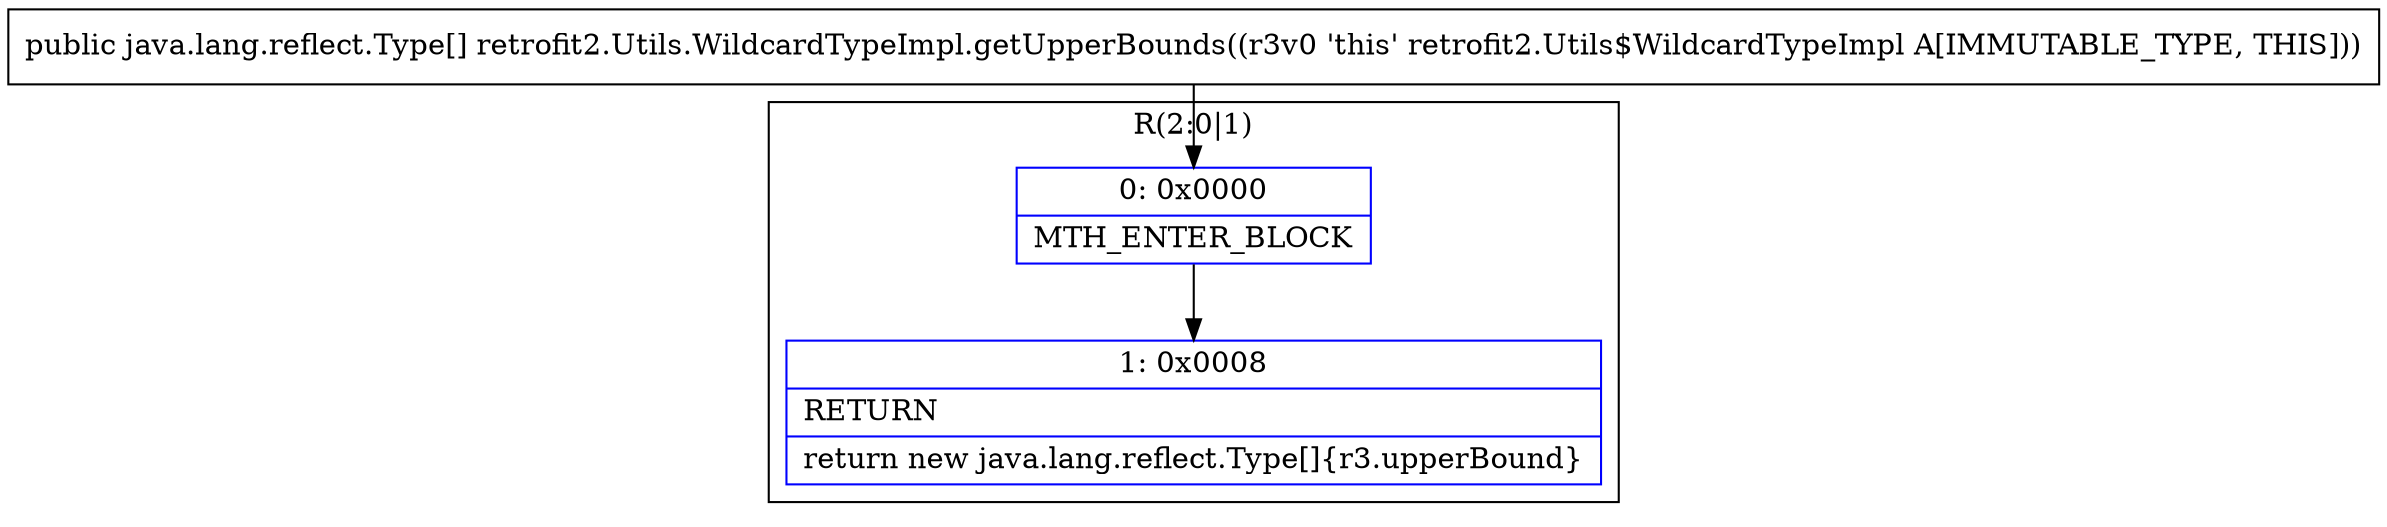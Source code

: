 digraph "CFG forretrofit2.Utils.WildcardTypeImpl.getUpperBounds()[Ljava\/lang\/reflect\/Type;" {
subgraph cluster_Region_461610790 {
label = "R(2:0|1)";
node [shape=record,color=blue];
Node_0 [shape=record,label="{0\:\ 0x0000|MTH_ENTER_BLOCK\l}"];
Node_1 [shape=record,label="{1\:\ 0x0008|RETURN\l|return new java.lang.reflect.Type[]\{r3.upperBound\}\l}"];
}
MethodNode[shape=record,label="{public java.lang.reflect.Type[] retrofit2.Utils.WildcardTypeImpl.getUpperBounds((r3v0 'this' retrofit2.Utils$WildcardTypeImpl A[IMMUTABLE_TYPE, THIS])) }"];
MethodNode -> Node_0;
Node_0 -> Node_1;
}

